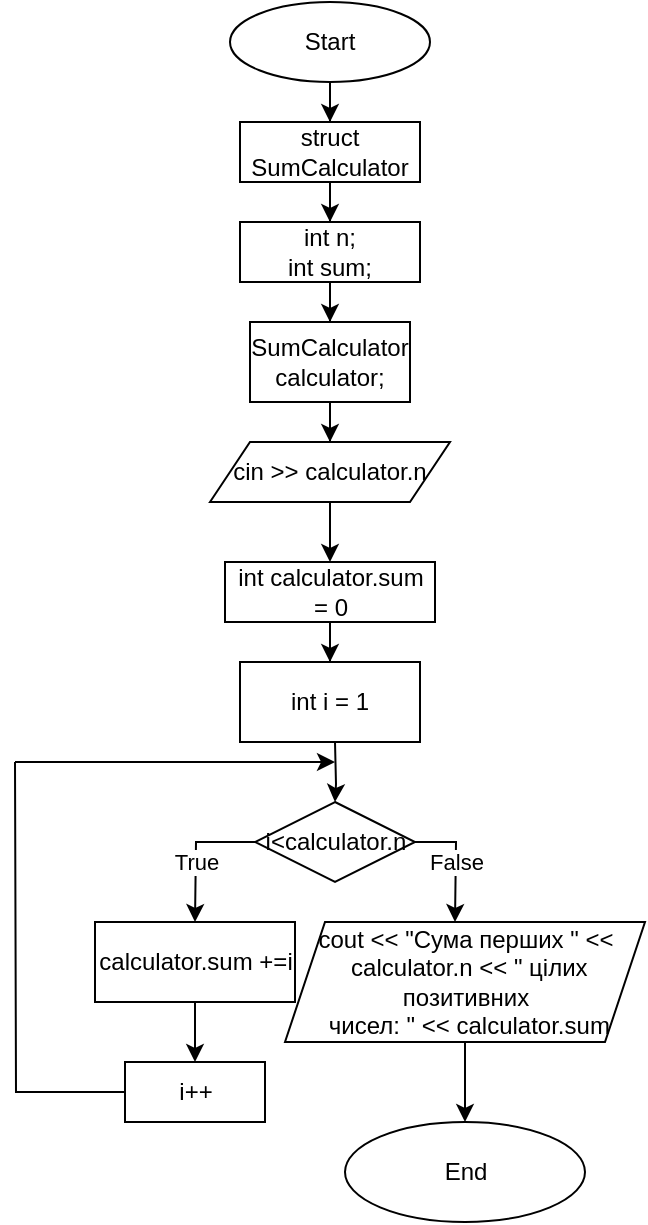<mxfile version="24.8.8">
  <diagram name="Страница — 1" id="hm4orCOgHc5DTA5-MCE8">
    <mxGraphModel dx="875" dy="442" grid="1" gridSize="10" guides="1" tooltips="1" connect="1" arrows="1" fold="1" page="1" pageScale="1" pageWidth="2339" pageHeight="3300" math="0" shadow="0">
      <root>
        <mxCell id="0" />
        <mxCell id="1" parent="0" />
        <mxCell id="ZOG50uIHuG-BVXevqifL-2" style="edgeStyle=orthogonalEdgeStyle;rounded=0;orthogonalLoop=1;jettySize=auto;html=1;" parent="1" source="ZOG50uIHuG-BVXevqifL-1" target="ZOG50uIHuG-BVXevqifL-3" edge="1">
          <mxGeometry relative="1" as="geometry">
            <mxPoint x="250" y="110" as="targetPoint" />
          </mxGeometry>
        </mxCell>
        <mxCell id="ZOG50uIHuG-BVXevqifL-1" value="Start" style="ellipse;whiteSpace=wrap;html=1;" parent="1" vertex="1">
          <mxGeometry x="200" y="40" width="100" height="40" as="geometry" />
        </mxCell>
        <mxCell id="YtAL7guJqX21G1eJBFsU-2" style="edgeStyle=orthogonalEdgeStyle;rounded=0;orthogonalLoop=1;jettySize=auto;html=1;" edge="1" parent="1" source="ZOG50uIHuG-BVXevqifL-3" target="YtAL7guJqX21G1eJBFsU-3">
          <mxGeometry relative="1" as="geometry">
            <mxPoint x="250" y="150" as="targetPoint" />
          </mxGeometry>
        </mxCell>
        <mxCell id="ZOG50uIHuG-BVXevqifL-3" value="struct SumCalculator" style="rounded=0;whiteSpace=wrap;html=1;" parent="1" vertex="1">
          <mxGeometry x="205" y="100" width="90" height="30" as="geometry" />
        </mxCell>
        <mxCell id="ZOG50uIHuG-BVXevqifL-6" style="edgeStyle=orthogonalEdgeStyle;rounded=0;orthogonalLoop=1;jettySize=auto;html=1;" parent="1" source="ZOG50uIHuG-BVXevqifL-5" edge="1">
          <mxGeometry relative="1" as="geometry">
            <mxPoint x="250" y="320" as="targetPoint" />
          </mxGeometry>
        </mxCell>
        <mxCell id="ZOG50uIHuG-BVXevqifL-5" value="cin &amp;gt;&amp;gt;&amp;nbsp;calculator.n" style="shape=parallelogram;perimeter=parallelogramPerimeter;whiteSpace=wrap;html=1;fixedSize=1;" parent="1" vertex="1">
          <mxGeometry x="190" y="260" width="120" height="30" as="geometry" />
        </mxCell>
        <mxCell id="ZOG50uIHuG-BVXevqifL-8" style="edgeStyle=orthogonalEdgeStyle;rounded=0;orthogonalLoop=1;jettySize=auto;html=1;" parent="1" source="ZOG50uIHuG-BVXevqifL-7" target="ZOG50uIHuG-BVXevqifL-9" edge="1">
          <mxGeometry relative="1" as="geometry">
            <mxPoint x="250" y="380" as="targetPoint" />
          </mxGeometry>
        </mxCell>
        <mxCell id="ZOG50uIHuG-BVXevqifL-7" value="int calculator.sum = 0" style="rounded=0;whiteSpace=wrap;html=1;" parent="1" vertex="1">
          <mxGeometry x="197.5" y="320" width="105" height="30" as="geometry" />
        </mxCell>
        <mxCell id="ZOG50uIHuG-BVXevqifL-10" style="edgeStyle=orthogonalEdgeStyle;rounded=0;orthogonalLoop=1;jettySize=auto;html=1;" parent="1" target="ZOG50uIHuG-BVXevqifL-11" edge="1">
          <mxGeometry relative="1" as="geometry">
            <mxPoint x="252.5" y="450" as="targetPoint" />
            <mxPoint x="252.5" y="410" as="sourcePoint" />
          </mxGeometry>
        </mxCell>
        <mxCell id="ZOG50uIHuG-BVXevqifL-9" value="int i = 1" style="rounded=0;whiteSpace=wrap;html=1;" parent="1" vertex="1">
          <mxGeometry x="205" y="370" width="90" height="40" as="geometry" />
        </mxCell>
        <mxCell id="ZOG50uIHuG-BVXevqifL-12" style="edgeStyle=orthogonalEdgeStyle;rounded=0;orthogonalLoop=1;jettySize=auto;html=1;" parent="1" source="ZOG50uIHuG-BVXevqifL-11" edge="1">
          <mxGeometry relative="1" as="geometry">
            <mxPoint x="182.5" y="500" as="targetPoint" />
          </mxGeometry>
        </mxCell>
        <mxCell id="ZOG50uIHuG-BVXevqifL-19" value="True" style="edgeLabel;html=1;align=center;verticalAlign=middle;resizable=0;points=[];" parent="ZOG50uIHuG-BVXevqifL-12" vertex="1" connectable="0">
          <mxGeometry x="-0.309" y="-2" relative="1" as="geometry">
            <mxPoint x="-6" y="12" as="offset" />
          </mxGeometry>
        </mxCell>
        <mxCell id="ZOG50uIHuG-BVXevqifL-13" style="edgeStyle=orthogonalEdgeStyle;rounded=0;orthogonalLoop=1;jettySize=auto;html=1;" parent="1" source="ZOG50uIHuG-BVXevqifL-11" edge="1">
          <mxGeometry relative="1" as="geometry">
            <mxPoint x="312.5" y="500" as="targetPoint" />
          </mxGeometry>
        </mxCell>
        <mxCell id="ZOG50uIHuG-BVXevqifL-20" value="False" style="edgeLabel;html=1;align=center;verticalAlign=middle;resizable=0;points=[];" parent="ZOG50uIHuG-BVXevqifL-13" vertex="1" connectable="0">
          <mxGeometry x="-0.692" y="2" relative="1" as="geometry">
            <mxPoint x="11" y="12" as="offset" />
          </mxGeometry>
        </mxCell>
        <mxCell id="ZOG50uIHuG-BVXevqifL-11" value="i&amp;lt;calculator.n" style="rhombus;whiteSpace=wrap;html=1;" parent="1" vertex="1">
          <mxGeometry x="212.5" y="440" width="80" height="40" as="geometry" />
        </mxCell>
        <mxCell id="ZOG50uIHuG-BVXevqifL-15" style="edgeStyle=orthogonalEdgeStyle;rounded=0;orthogonalLoop=1;jettySize=auto;html=1;" parent="1" source="ZOG50uIHuG-BVXevqifL-14" target="ZOG50uIHuG-BVXevqifL-16" edge="1">
          <mxGeometry relative="1" as="geometry">
            <mxPoint x="182.5" y="560" as="targetPoint" />
          </mxGeometry>
        </mxCell>
        <mxCell id="ZOG50uIHuG-BVXevqifL-14" value="&lt;span style=&quot;background-color: initial;&quot;&gt;calculator.&lt;/span&gt;&lt;span style=&quot;background-color: initial;&quot;&gt;sum&lt;/span&gt;&amp;nbsp;+=i" style="rounded=0;whiteSpace=wrap;html=1;" parent="1" vertex="1">
          <mxGeometry x="132.5" y="500" width="100" height="40" as="geometry" />
        </mxCell>
        <mxCell id="ZOG50uIHuG-BVXevqifL-17" style="edgeStyle=orthogonalEdgeStyle;rounded=0;orthogonalLoop=1;jettySize=auto;html=1;endArrow=none;endFill=0;" parent="1" source="ZOG50uIHuG-BVXevqifL-16" edge="1">
          <mxGeometry relative="1" as="geometry">
            <mxPoint x="92.5" y="420" as="targetPoint" />
          </mxGeometry>
        </mxCell>
        <mxCell id="ZOG50uIHuG-BVXevqifL-16" value="i++" style="rounded=0;whiteSpace=wrap;html=1;" parent="1" vertex="1">
          <mxGeometry x="147.5" y="570" width="70" height="30" as="geometry" />
        </mxCell>
        <mxCell id="ZOG50uIHuG-BVXevqifL-18" value="" style="endArrow=classic;html=1;rounded=0;" parent="1" edge="1">
          <mxGeometry width="50" height="50" relative="1" as="geometry">
            <mxPoint x="92.5" y="420" as="sourcePoint" />
            <mxPoint x="252.5" y="420" as="targetPoint" />
          </mxGeometry>
        </mxCell>
        <mxCell id="ZOG50uIHuG-BVXevqifL-22" style="edgeStyle=orthogonalEdgeStyle;rounded=0;orthogonalLoop=1;jettySize=auto;html=1;" parent="1" source="ZOG50uIHuG-BVXevqifL-21" target="ZOG50uIHuG-BVXevqifL-24" edge="1">
          <mxGeometry relative="1" as="geometry">
            <mxPoint x="317.5" y="600.0" as="targetPoint" />
          </mxGeometry>
        </mxCell>
        <mxCell id="ZOG50uIHuG-BVXevqifL-21" value="cout &amp;lt;&amp;lt; &quot;Сума перших &quot; &amp;lt;&amp;lt;&lt;div&gt;&amp;nbsp;calculator.n &amp;lt;&amp;lt; &quot; цілих позитивних&lt;/div&gt;&lt;div&gt;&amp;nbsp;чисел: &quot; &amp;lt;&amp;lt;&amp;nbsp;&lt;span style=&quot;background-color: initial;&quot;&gt;calculator.&lt;/span&gt;&lt;span style=&quot;background-color: initial;&quot;&gt;sum&lt;/span&gt;&lt;/div&gt;" style="shape=parallelogram;perimeter=parallelogramPerimeter;whiteSpace=wrap;html=1;fixedSize=1;" parent="1" vertex="1">
          <mxGeometry x="227.5" y="500" width="180" height="60" as="geometry" />
        </mxCell>
        <mxCell id="ZOG50uIHuG-BVXevqifL-24" value="End" style="ellipse;whiteSpace=wrap;html=1;" parent="1" vertex="1">
          <mxGeometry x="257.5" y="600" width="120" height="50" as="geometry" />
        </mxCell>
        <mxCell id="YtAL7guJqX21G1eJBFsU-4" style="edgeStyle=orthogonalEdgeStyle;rounded=0;orthogonalLoop=1;jettySize=auto;html=1;" edge="1" parent="1" source="YtAL7guJqX21G1eJBFsU-3" target="YtAL7guJqX21G1eJBFsU-5">
          <mxGeometry relative="1" as="geometry">
            <mxPoint x="250" y="200" as="targetPoint" />
          </mxGeometry>
        </mxCell>
        <mxCell id="YtAL7guJqX21G1eJBFsU-3" value="int n;&lt;div&gt;int sum;&lt;/div&gt;" style="rounded=0;whiteSpace=wrap;html=1;" vertex="1" parent="1">
          <mxGeometry x="205" y="150" width="90" height="30" as="geometry" />
        </mxCell>
        <mxCell id="YtAL7guJqX21G1eJBFsU-6" style="edgeStyle=orthogonalEdgeStyle;rounded=0;orthogonalLoop=1;jettySize=auto;html=1;entryX=0.5;entryY=0;entryDx=0;entryDy=0;" edge="1" parent="1" source="YtAL7guJqX21G1eJBFsU-5" target="ZOG50uIHuG-BVXevqifL-5">
          <mxGeometry relative="1" as="geometry" />
        </mxCell>
        <mxCell id="YtAL7guJqX21G1eJBFsU-5" value="SumCalculator calculator;" style="rounded=0;whiteSpace=wrap;html=1;" vertex="1" parent="1">
          <mxGeometry x="210" y="200" width="80" height="40" as="geometry" />
        </mxCell>
      </root>
    </mxGraphModel>
  </diagram>
</mxfile>
